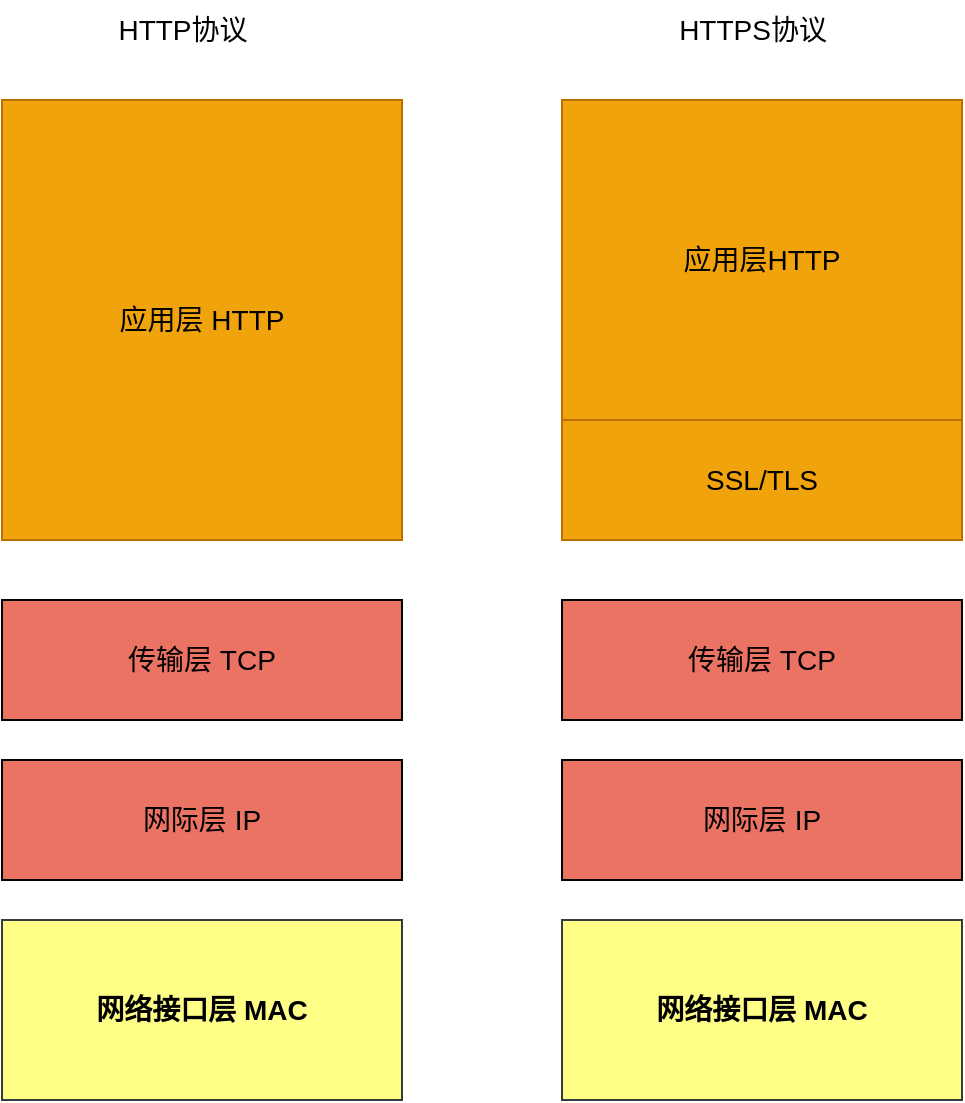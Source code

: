 <mxfile version="26.2.12">
  <diagram name="第 1 页" id="kw8VvP0wPT_decXuoH1q">
    <mxGraphModel dx="1044" dy="535" grid="1" gridSize="10" guides="1" tooltips="1" connect="1" arrows="1" fold="1" page="1" pageScale="1" pageWidth="827" pageHeight="1169" math="0" shadow="0">
      <root>
        <mxCell id="0" />
        <mxCell id="1" parent="0" />
        <mxCell id="1uVjToibgv7zHMUOREBv-1" value="&lt;font style=&quot;vertical-align: inherit;&quot; class=&quot;notranslate fyzs-translate-target fyzs-translate-target-wrapper&quot;&gt;&lt;font style=&quot;vertical-align: inherit;&quot; class=&quot;notranslate fyzs-translate-target fyzs-translate-target-box&quot;&gt;&lt;font style=&quot;vertical-align: inherit;&quot; title=&quot;y&quot; class=&quot;notranslate fyzs-translate-target fyzs-translate-target-text&quot;&gt;应用层 HTTP&lt;/font&gt;&lt;/font&gt;&lt;/font&gt;" style="whiteSpace=wrap;html=1;fillColor=#f0a30a;strokeColor=#BD7000;fontColor=#000000;fontSize=14;" parent="1" vertex="1">
          <mxGeometry x="220" y="90" width="200" height="220" as="geometry" />
        </mxCell>
        <mxCell id="1uVjToibgv7zHMUOREBv-2" value="&lt;font style=&quot;vertical-align: inherit;&quot; class=&quot;notranslate fyzs-translate-target fyzs-translate-target-wrapper&quot;&gt;&lt;font style=&quot;vertical-align: inherit;&quot; class=&quot;notranslate fyzs-translate-target fyzs-translate-target-box&quot;&gt;&lt;font style=&quot;vertical-align: inherit;&quot; title=&quot;c&quot; class=&quot;notranslate fyzs-translate-target fyzs-translate-target-text&quot;&gt;传输层 TCP&lt;/font&gt;&lt;/font&gt;&lt;/font&gt;" style="rounded=0;whiteSpace=wrap;html=1;fillColor=light-dark(#eb7363, #ededed);fontSize=14;" parent="1" vertex="1">
          <mxGeometry x="220" y="340" width="200" height="60" as="geometry" />
        </mxCell>
        <mxCell id="1uVjToibgv7zHMUOREBv-3" value="&lt;font style=&quot;vertical-align: inherit;&quot; class=&quot;notranslate fyzs-translate-target fyzs-translate-target-wrapper&quot;&gt;&lt;font style=&quot;vertical-align: inherit;&quot; class=&quot;notranslate fyzs-translate-target fyzs-translate-target-box&quot;&gt;&lt;font style=&quot;vertical-align: inherit;&quot; title=&quot;w&quot; class=&quot;notranslate fyzs-translate-target fyzs-translate-target-text&quot;&gt;网际层 IP&lt;/font&gt;&lt;/font&gt;&lt;/font&gt;" style="rounded=0;whiteSpace=wrap;html=1;fillColor=light-dark(#eb7363, #ededed);fontSize=14;" parent="1" vertex="1">
          <mxGeometry x="220" y="420" width="200" height="60" as="geometry" />
        </mxCell>
        <mxCell id="1uVjToibgv7zHMUOREBv-4" value="&lt;font style=&quot;vertical-align: inherit;&quot; class=&quot;notranslate fyzs-translate-target fyzs-translate-target-wrapper&quot;&gt;&lt;font style=&quot;vertical-align: inherit;&quot; class=&quot;notranslate fyzs-translate-target fyzs-translate-target-box&quot;&gt;&lt;font style=&quot;vertical-align: inherit;&quot; title=&quot;w&quot; class=&quot;notranslate fyzs-translate-target fyzs-translate-target-text&quot;&gt;网络接口层 MAC&lt;/font&gt;&lt;/font&gt;&lt;/font&gt;" style="rounded=0;whiteSpace=wrap;html=1;fontStyle=1;fillColor=#ffff88;strokeColor=#36393d;fontSize=14;" parent="1" vertex="1">
          <mxGeometry x="220" y="500" width="200" height="90" as="geometry" />
        </mxCell>
        <mxCell id="1uVjToibgv7zHMUOREBv-6" value="&lt;font style=&quot;vertical-align: inherit;&quot; class=&quot;notranslate fyzs-translate-target fyzs-translate-target-wrapper&quot;&gt;&lt;font style=&quot;vertical-align: inherit;&quot; class=&quot;notranslate fyzs-translate-target fyzs-translate-target-box&quot;&gt;&lt;font style=&quot;vertical-align: inherit;&quot; title=&quot;Text&quot; class=&quot;notranslate fyzs-translate-target fyzs-translate-target-text&quot;&gt;HTTP协议&lt;/font&gt;&lt;/font&gt;&lt;/font&gt;" style="text;html=1;align=center;verticalAlign=middle;resizable=0;points=[];autosize=1;strokeColor=none;fillColor=none;fontSize=14;" parent="1" vertex="1">
          <mxGeometry x="265" y="40" width="90" height="30" as="geometry" />
        </mxCell>
        <mxCell id="1uVjToibgv7zHMUOREBv-7" value="&lt;font style=&quot;vertical-align: inherit;&quot; class=&quot;notranslate fyzs-translate-target fyzs-translate-target-wrapper&quot;&gt;&lt;font style=&quot;vertical-align: inherit;&quot; class=&quot;notranslate fyzs-translate-target fyzs-translate-target-box&quot;&gt;&lt;font style=&quot;vertical-align: inherit;&quot; title=&quot;y&quot; class=&quot;notranslate fyzs-translate-target fyzs-translate-target-text&quot;&gt;应用层HTTP&lt;/font&gt;&lt;/font&gt;&lt;/font&gt;" style="whiteSpace=wrap;html=1;fillColor=#f0a30a;strokeColor=#BD7000;fontColor=#000000;fontSize=14;" parent="1" vertex="1">
          <mxGeometry x="500" y="90" width="200" height="160" as="geometry" />
        </mxCell>
        <mxCell id="1uVjToibgv7zHMUOREBv-8" value="&lt;font style=&quot;vertical-align: inherit;&quot; class=&quot;notranslate fyzs-translate-target fyzs-translate-target-wrapper&quot;&gt;&lt;font style=&quot;vertical-align: inherit;&quot; class=&quot;notranslate fyzs-translate-target fyzs-translate-target-box&quot;&gt;&lt;font style=&quot;vertical-align: inherit;&quot; title=&quot;S&quot; class=&quot;notranslate fyzs-translate-target fyzs-translate-target-text&quot;&gt;SSL/TLS&lt;/font&gt;&lt;/font&gt;&lt;/font&gt;" style="rounded=0;whiteSpace=wrap;html=1;fillColor=#f0a30a;strokeColor=#BD7000;fontColor=#000000;fontSize=14;" parent="1" vertex="1">
          <mxGeometry x="500" y="250" width="200" height="60" as="geometry" />
        </mxCell>
        <mxCell id="1uVjToibgv7zHMUOREBv-9" value="&lt;font style=&quot;vertical-align: inherit;&quot; class=&quot;notranslate fyzs-translate-target fyzs-translate-target-wrapper&quot;&gt;&lt;font style=&quot;vertical-align: inherit;&quot; class=&quot;notranslate fyzs-translate-target fyzs-translate-target-box&quot;&gt;&lt;font style=&quot;vertical-align: inherit;&quot; title=&quot;Text&quot; class=&quot;notranslate fyzs-translate-target fyzs-translate-target-text&quot;&gt;HTTPS协议&lt;/font&gt;&lt;/font&gt;&lt;/font&gt;" style="text;html=1;align=center;verticalAlign=middle;resizable=0;points=[];autosize=1;strokeColor=none;fillColor=none;fontSize=14;" parent="1" vertex="1">
          <mxGeometry x="545" y="40" width="100" height="30" as="geometry" />
        </mxCell>
        <mxCell id="1uVjToibgv7zHMUOREBv-10" value="&lt;font style=&quot;vertical-align: inherit;&quot; class=&quot;notranslate fyzs-translate-target fyzs-translate-target-wrapper&quot;&gt;&lt;font style=&quot;vertical-align: inherit;&quot; class=&quot;notranslate fyzs-translate-target fyzs-translate-target-box&quot;&gt;&lt;font style=&quot;vertical-align: inherit;&quot; title=&quot;c&quot; class=&quot;notranslate fyzs-translate-target fyzs-translate-target-text&quot;&gt;传输层 TCP&lt;/font&gt;&lt;/font&gt;&lt;/font&gt;" style="rounded=0;whiteSpace=wrap;html=1;fillColor=light-dark(#eb7363, #ededed);fontSize=14;" parent="1" vertex="1">
          <mxGeometry x="500" y="340" width="200" height="60" as="geometry" />
        </mxCell>
        <mxCell id="1uVjToibgv7zHMUOREBv-11" value="&lt;font style=&quot;vertical-align: inherit;&quot; class=&quot;notranslate fyzs-translate-target fyzs-translate-target-wrapper&quot;&gt;&lt;font style=&quot;vertical-align: inherit;&quot; class=&quot;notranslate fyzs-translate-target fyzs-translate-target-box&quot;&gt;&lt;font style=&quot;vertical-align: inherit;&quot; title=&quot;w&quot; class=&quot;notranslate fyzs-translate-target fyzs-translate-target-text&quot;&gt;网际层 IP&lt;/font&gt;&lt;/font&gt;&lt;/font&gt;" style="rounded=0;whiteSpace=wrap;html=1;fillColor=light-dark(#eb7363, #ededed);fontSize=14;" parent="1" vertex="1">
          <mxGeometry x="500" y="420" width="200" height="60" as="geometry" />
        </mxCell>
        <mxCell id="1uVjToibgv7zHMUOREBv-12" value="&lt;font style=&quot;vertical-align: inherit;&quot; class=&quot;notranslate fyzs-translate-target fyzs-translate-target-wrapper&quot;&gt;&lt;font style=&quot;vertical-align: inherit;&quot; class=&quot;notranslate fyzs-translate-target fyzs-translate-target-box&quot;&gt;&lt;font style=&quot;vertical-align: inherit;&quot; title=&quot;w&quot; class=&quot;notranslate fyzs-translate-target fyzs-translate-target-text&quot;&gt;网络接口层 MAC&lt;/font&gt;&lt;/font&gt;&lt;/font&gt;" style="rounded=0;whiteSpace=wrap;html=1;fontStyle=1;fillColor=#ffff88;strokeColor=#36393d;fontSize=14;" parent="1" vertex="1">
          <mxGeometry x="500" y="500" width="200" height="90" as="geometry" />
        </mxCell>
      </root>
    </mxGraphModel>
  </diagram>
</mxfile>
